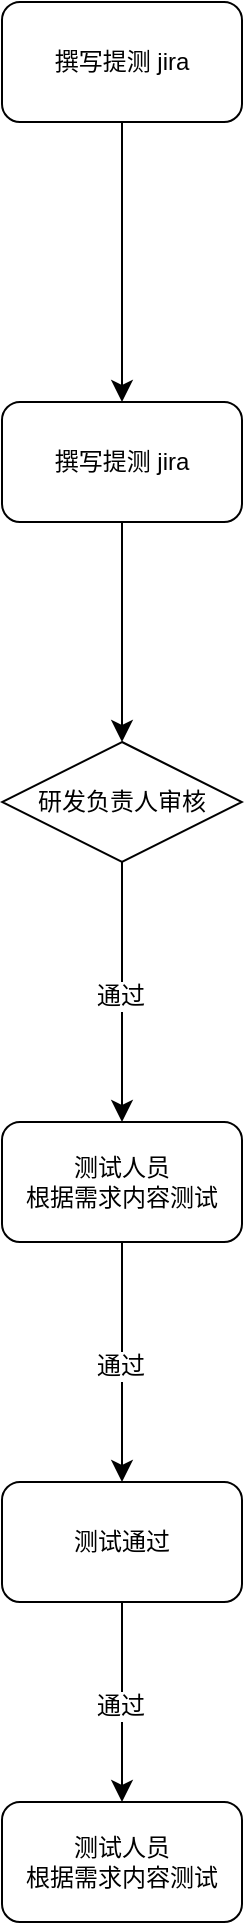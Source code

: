 <mxfile version="26.2.3" pages="2">
  <diagram id="Yw3f-h9tpmoQpjcLaHc2" name="第 1 页">
    <mxGraphModel dx="2307" dy="1198" grid="1" gridSize="10" guides="1" tooltips="1" connect="1" arrows="1" fold="1" page="1" pageScale="1" pageWidth="827" pageHeight="1169" math="0" shadow="0">
      <root>
        <mxCell id="0" />
        <mxCell id="1" parent="0" />
        <mxCell id="H0Xu6Nwiv_be75vwd2WM-21" value="&lt;span style=&quot;text-wrap: nowrap; background-color: rgb(255, 255, 255);&quot;&gt;撰写提测 jira&lt;/span&gt;" style="rounded=1;whiteSpace=wrap;html=1;" parent="1" vertex="1">
          <mxGeometry x="130" y="710" width="120" height="60" as="geometry" />
        </mxCell>
        <mxCell id="H0Xu6Nwiv_be75vwd2WM-23" value="" style="endArrow=classic;html=1;rounded=0;fontSize=12;startSize=8;endSize=8;curved=1;exitX=0.5;exitY=1;exitDx=0;exitDy=0;" parent="1" target="H0Xu6Nwiv_be75vwd2WM-21" edge="1">
          <mxGeometry width="50" height="50" relative="1" as="geometry">
            <mxPoint x="190" y="570" as="sourcePoint" />
            <mxPoint x="850" y="770" as="targetPoint" />
          </mxGeometry>
        </mxCell>
        <mxCell id="H0Xu6Nwiv_be75vwd2WM-24" value="" style="endArrow=classic;html=1;rounded=0;fontSize=12;startSize=8;endSize=8;curved=1;exitX=0.5;exitY=1;exitDx=0;exitDy=0;entryX=0.5;entryY=0;entryDx=0;entryDy=0;" parent="1" source="H0Xu6Nwiv_be75vwd2WM-21" target="H0Xu6Nwiv_be75vwd2WM-25" edge="1">
          <mxGeometry width="50" height="50" relative="1" as="geometry">
            <mxPoint x="339.5" y="780" as="sourcePoint" />
            <mxPoint x="339.5" y="920" as="targetPoint" />
          </mxGeometry>
        </mxCell>
        <mxCell id="H0Xu6Nwiv_be75vwd2WM-25" value="&lt;span style=&quot;text-wrap: nowrap; background-color: rgb(255, 255, 255);&quot;&gt;研发负责人审核&lt;/span&gt;" style="shape=rhombus;perimeter=rhombusPerimeter;whiteSpace=wrap;html=1;align=center;" parent="1" vertex="1">
          <mxGeometry x="130" y="880" width="120" height="60" as="geometry" />
        </mxCell>
        <mxCell id="H0Xu6Nwiv_be75vwd2WM-26" value="&lt;span style=&quot;text-wrap: nowrap; background-color: rgb(255, 255, 255);&quot;&gt;测试人员&lt;/span&gt;&lt;div&gt;&lt;span style=&quot;text-wrap: nowrap; background-color: rgb(255, 255, 255);&quot;&gt;根据需求内容测试&lt;/span&gt;&lt;/div&gt;" style="rounded=1;whiteSpace=wrap;html=1;" parent="1" vertex="1">
          <mxGeometry x="130" y="1070" width="120" height="60" as="geometry" />
        </mxCell>
        <mxCell id="H0Xu6Nwiv_be75vwd2WM-27" value="" style="endArrow=classic;html=1;rounded=0;fontSize=12;startSize=8;endSize=8;curved=1;exitX=0.5;exitY=1;exitDx=0;exitDy=0;entryX=0.5;entryY=0;entryDx=0;entryDy=0;" parent="1" source="H0Xu6Nwiv_be75vwd2WM-25" target="H0Xu6Nwiv_be75vwd2WM-26" edge="1">
          <mxGeometry width="50" height="50" relative="1" as="geometry">
            <mxPoint x="200" y="930" as="sourcePoint" />
            <mxPoint x="200" y="1040" as="targetPoint" />
          </mxGeometry>
        </mxCell>
        <mxCell id="H0Xu6Nwiv_be75vwd2WM-28" value="通过" style="edgeLabel;html=1;align=center;verticalAlign=middle;resizable=0;points=[];fontSize=12;" parent="H0Xu6Nwiv_be75vwd2WM-27" vertex="1" connectable="0">
          <mxGeometry x="0.031" y="-1" relative="1" as="geometry">
            <mxPoint as="offset" />
          </mxGeometry>
        </mxCell>
        <mxCell id="H0Xu6Nwiv_be75vwd2WM-29" value="" style="endArrow=classic;html=1;rounded=0;fontSize=12;startSize=8;endSize=8;curved=1;" parent="1" target="H0Xu6Nwiv_be75vwd2WM-31" edge="1">
          <mxGeometry width="50" height="50" relative="1" as="geometry">
            <mxPoint x="190" y="1130" as="sourcePoint" />
            <mxPoint x="189.5" y="1240" as="targetPoint" />
          </mxGeometry>
        </mxCell>
        <mxCell id="H0Xu6Nwiv_be75vwd2WM-30" value="通过" style="edgeLabel;html=1;align=center;verticalAlign=middle;resizable=0;points=[];fontSize=12;" parent="H0Xu6Nwiv_be75vwd2WM-29" vertex="1" connectable="0">
          <mxGeometry x="0.031" y="-1" relative="1" as="geometry">
            <mxPoint as="offset" />
          </mxGeometry>
        </mxCell>
        <mxCell id="H0Xu6Nwiv_be75vwd2WM-31" value="&lt;span style=&quot;text-wrap: nowrap; background-color: rgb(255, 255, 255);&quot;&gt;测试通过&lt;/span&gt;" style="rounded=1;whiteSpace=wrap;html=1;" parent="1" vertex="1">
          <mxGeometry x="130" y="1250" width="120" height="60" as="geometry" />
        </mxCell>
        <mxCell id="H0Xu6Nwiv_be75vwd2WM-32" value="&lt;span style=&quot;text-wrap: nowrap; background-color: rgb(255, 255, 255);&quot;&gt;测试人员&lt;/span&gt;&lt;div&gt;&lt;span style=&quot;text-wrap: nowrap; background-color: rgb(255, 255, 255);&quot;&gt;根据需求内容测试&lt;/span&gt;&lt;/div&gt;" style="rounded=1;whiteSpace=wrap;html=1;" parent="1" vertex="1">
          <mxGeometry x="130" y="1410" width="120" height="60" as="geometry" />
        </mxCell>
        <mxCell id="H0Xu6Nwiv_be75vwd2WM-33" value="" style="endArrow=classic;html=1;rounded=0;fontSize=12;startSize=8;endSize=8;curved=1;exitX=0.5;exitY=1;exitDx=0;exitDy=0;" parent="1" source="H0Xu6Nwiv_be75vwd2WM-31" target="H0Xu6Nwiv_be75vwd2WM-32" edge="1">
          <mxGeometry width="50" height="50" relative="1" as="geometry">
            <mxPoint x="210" y="1330" as="sourcePoint" />
            <mxPoint x="210" y="1450" as="targetPoint" />
          </mxGeometry>
        </mxCell>
        <mxCell id="H0Xu6Nwiv_be75vwd2WM-34" value="通过" style="edgeLabel;html=1;align=center;verticalAlign=middle;resizable=0;points=[];fontSize=12;" parent="H0Xu6Nwiv_be75vwd2WM-33" vertex="1" connectable="0">
          <mxGeometry x="0.031" y="-1" relative="1" as="geometry">
            <mxPoint as="offset" />
          </mxGeometry>
        </mxCell>
        <mxCell id="Z5Sa-_df8fDKXUfix90x-3" value="&lt;span style=&quot;text-wrap: nowrap; background-color: rgb(255, 255, 255);&quot;&gt;撰写提测 jira&lt;/span&gt;" style="rounded=1;whiteSpace=wrap;html=1;" parent="1" vertex="1">
          <mxGeometry x="130" y="510" width="120" height="60" as="geometry" />
        </mxCell>
      </root>
    </mxGraphModel>
  </diagram>
  <diagram id="k3Wj5UxvqJYSIsVFVfws" name="第 2 页">
    <mxGraphModel dx="2314" dy="1243" grid="0" gridSize="10" guides="1" tooltips="1" connect="1" arrows="1" fold="1" page="0" pageScale="1" pageWidth="827" pageHeight="1169" math="0" shadow="0">
      <root>
        <mxCell id="0" />
        <mxCell id="1" parent="0" />
        <mxCell id="rJAOrakOj61YoUe72osZ-1" value="Lane 1" style="swimlane;startSize=20;horizontal=0;html=1;" vertex="1" parent="1">
          <mxGeometry y="20" width="2347" height="120" as="geometry">
            <mxRectangle y="20" width="890" height="30" as="alternateBounds" />
          </mxGeometry>
        </mxCell>
        <mxCell id="rJAOrakOj61YoUe72osZ-2" value="" style="endArrow=none;html=1;rounded=0;fontSize=12;startSize=8;endSize=8;curved=1;" edge="1" parent="rJAOrakOj61YoUe72osZ-1">
          <mxGeometry width="50" height="50" relative="1" as="geometry">
            <mxPoint x="2080" y="490" as="sourcePoint" />
            <mxPoint x="2080" as="targetPoint" />
          </mxGeometry>
        </mxCell>
        <mxCell id="rJAOrakOj61YoUe72osZ-3" value="Lane 2" style="swimlane;startSize=20;horizontal=0;html=1;" vertex="1" parent="1">
          <mxGeometry y="140" width="2347" height="120" as="geometry" />
        </mxCell>
        <mxCell id="rJAOrakOj61YoUe72osZ-4" value="" style="endArrow=none;html=1;rounded=0;fontSize=12;startSize=8;endSize=8;curved=1;" edge="1" parent="rJAOrakOj61YoUe72osZ-3">
          <mxGeometry width="50" height="50" relative="1" as="geometry">
            <mxPoint x="826" y="370" as="sourcePoint" />
            <mxPoint x="826" y="-120" as="targetPoint" />
          </mxGeometry>
        </mxCell>
        <mxCell id="rJAOrakOj61YoUe72osZ-5" value="" style="endArrow=none;html=1;rounded=0;fontSize=12;startSize=8;endSize=8;curved=1;" edge="1" parent="rJAOrakOj61YoUe72osZ-3">
          <mxGeometry width="50" height="50" relative="1" as="geometry">
            <mxPoint x="1330" y="370" as="sourcePoint" />
            <mxPoint x="1330" y="-120" as="targetPoint" />
          </mxGeometry>
        </mxCell>
        <mxCell id="rJAOrakOj61YoUe72osZ-6" value="Lane 3" style="swimlane;startSize=20;horizontal=0;html=1;" vertex="1" parent="1">
          <mxGeometry y="260" width="2347" height="250" as="geometry" />
        </mxCell>
      </root>
    </mxGraphModel>
  </diagram>
</mxfile>
